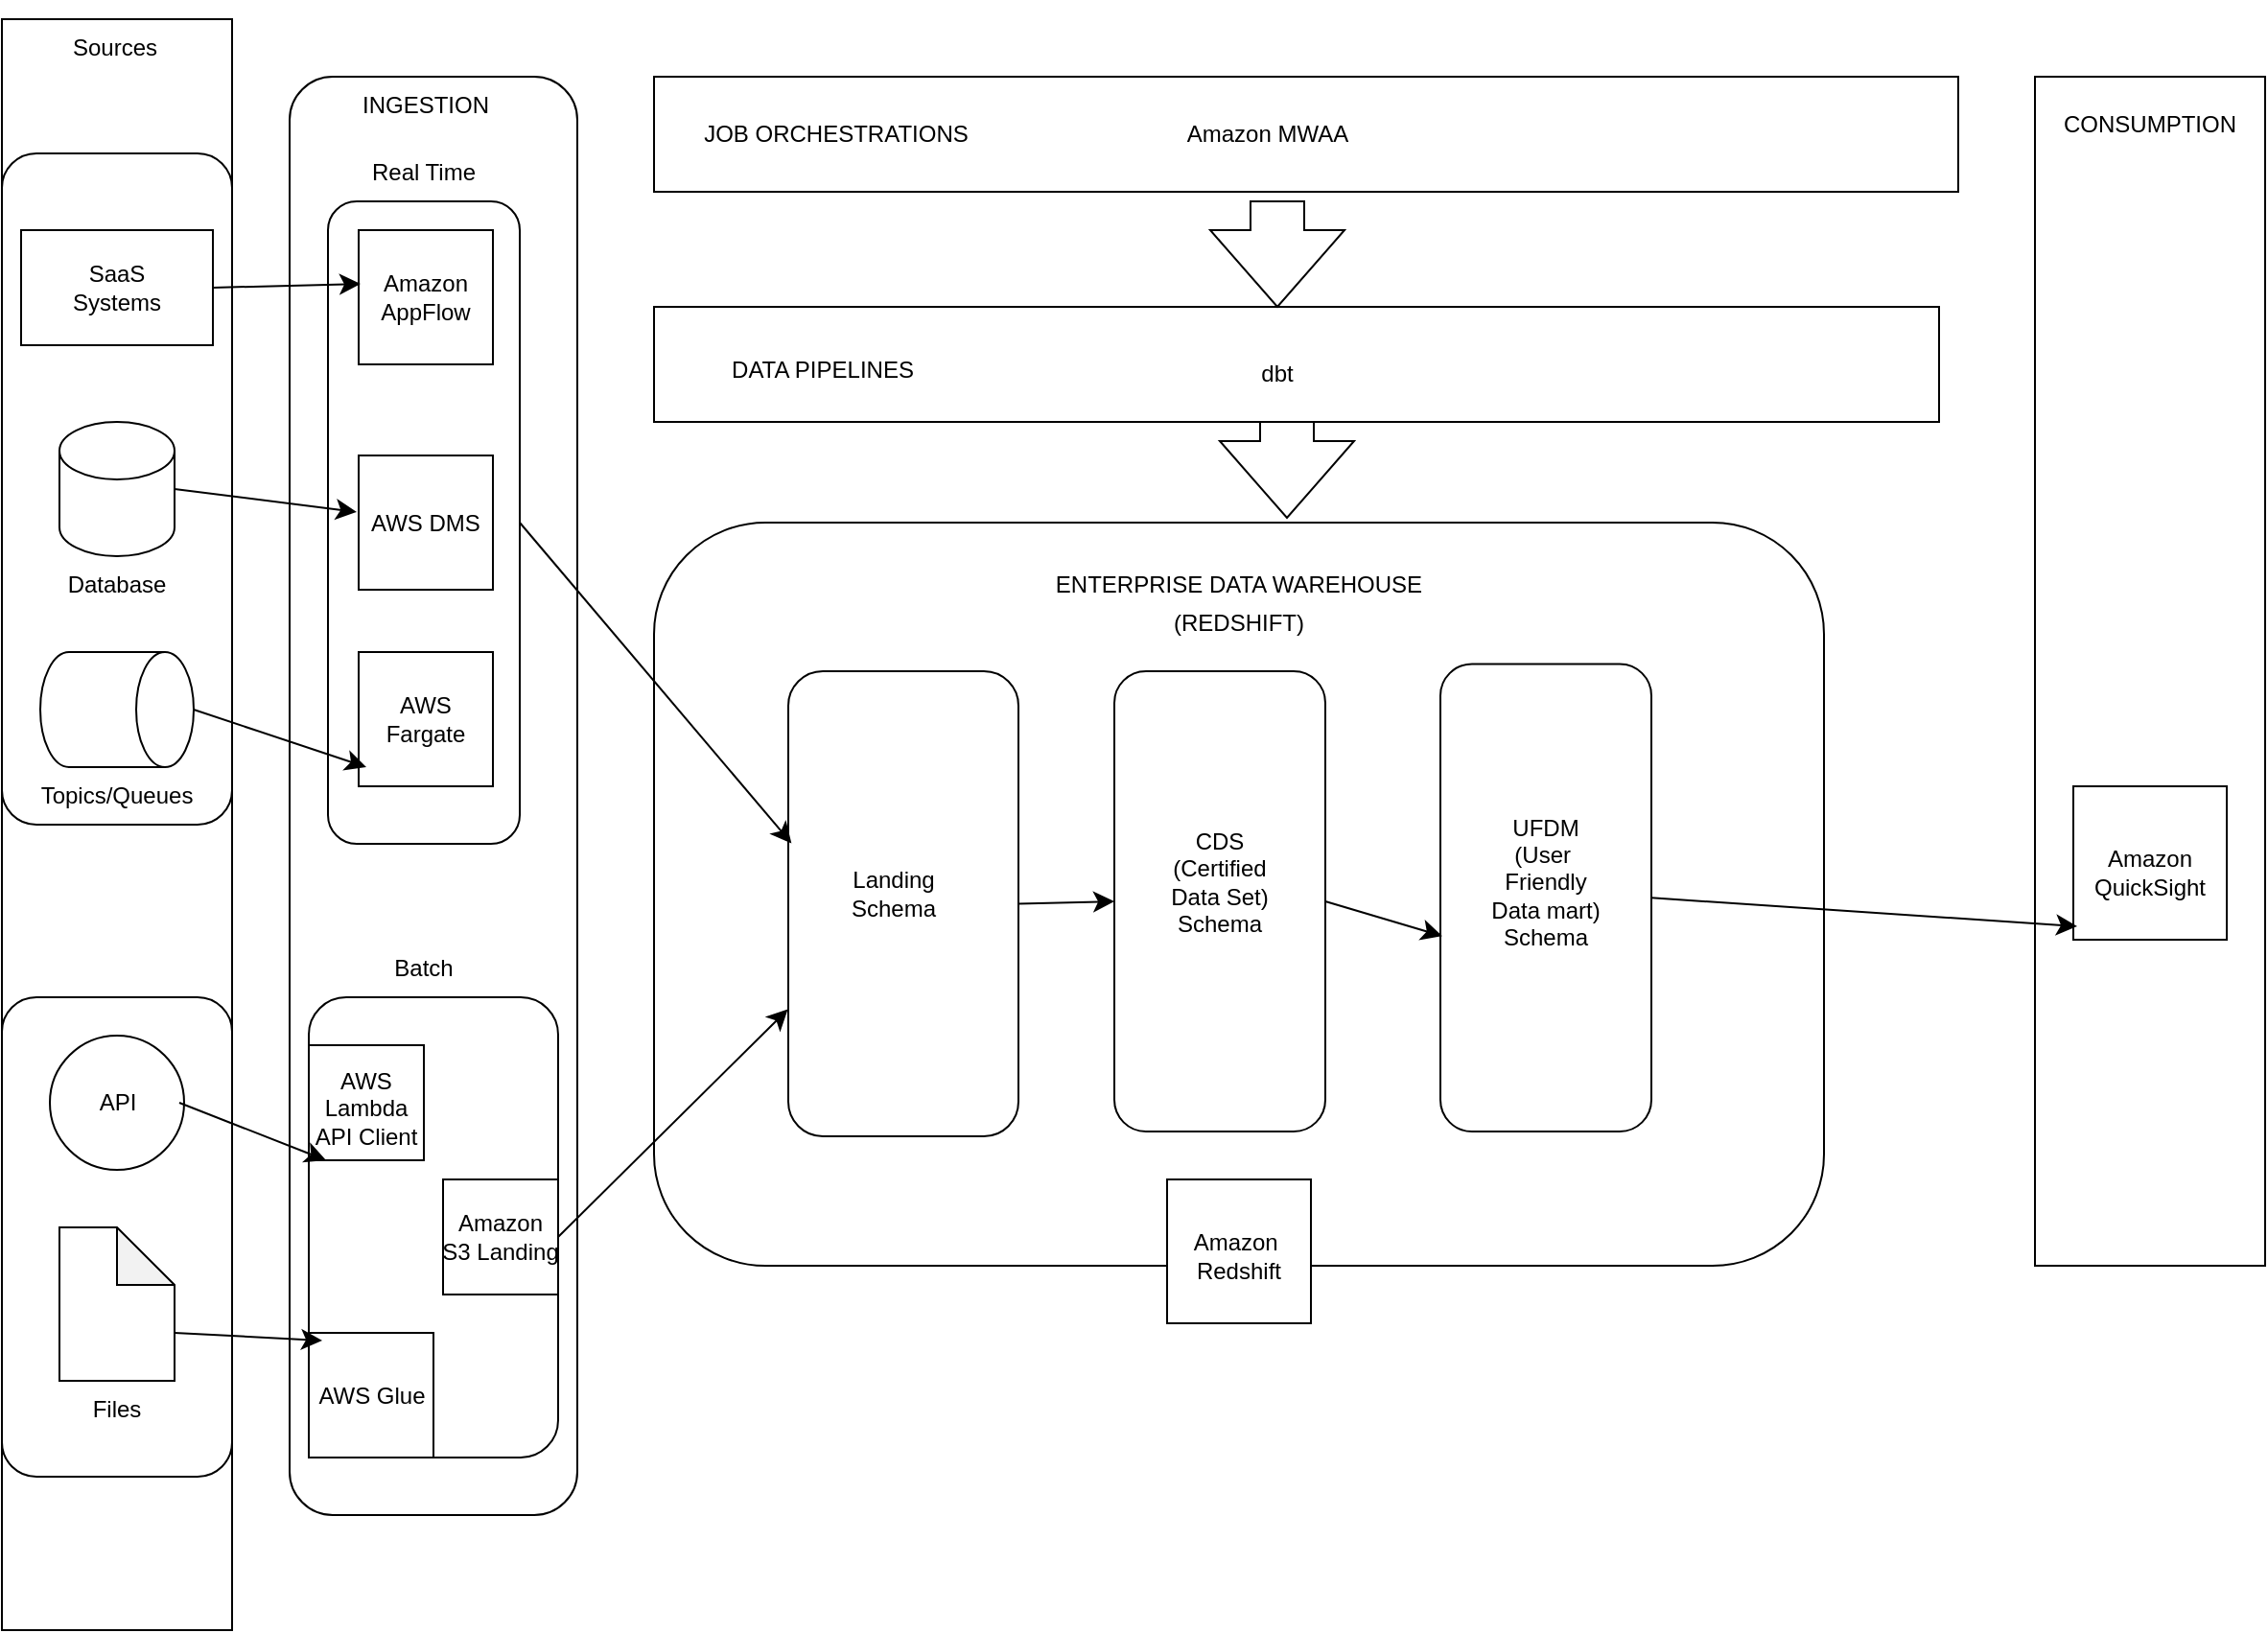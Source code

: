 <mxfile version="27.1.6" pages="2">
  <diagram name="Page-1" id="iT3RzEeXx9VW5VFDdUh9">
    <mxGraphModel dx="921" dy="753" grid="1" gridSize="10" guides="1" tooltips="1" connect="1" arrows="1" fold="1" page="1" pageScale="1" pageWidth="1169" pageHeight="827" math="0" shadow="0">
      <root>
        <mxCell id="0" />
        <mxCell id="1" parent="0" />
        <mxCell id="P7UQA2KAWYmOm_r0wVQN-2" value="" style="rounded=0;whiteSpace=wrap;html=1;direction=south;" parent="1" vertex="1">
          <mxGeometry x="20" y="30" width="120" height="840" as="geometry" />
        </mxCell>
        <mxCell id="P7UQA2KAWYmOm_r0wVQN-4" value="" style="whiteSpace=wrap;html=1;" parent="1" vertex="1">
          <mxGeometry x="20" y="140" width="120" height="60" as="geometry" />
        </mxCell>
        <mxCell id="P7UQA2KAWYmOm_r0wVQN-5" value="" style="rounded=1;whiteSpace=wrap;html=1;" parent="1" vertex="1">
          <mxGeometry x="20" y="100" width="120" height="350" as="geometry" />
        </mxCell>
        <mxCell id="P7UQA2KAWYmOm_r0wVQN-7" value="" style="rounded=1;whiteSpace=wrap;html=1;" parent="1" vertex="1">
          <mxGeometry x="20" y="540" width="120" height="250" as="geometry" />
        </mxCell>
        <mxCell id="P7UQA2KAWYmOm_r0wVQN-8" value="" style="shape=cylinder3;whiteSpace=wrap;html=1;boundedLbl=1;backgroundOutline=1;size=15;" parent="1" vertex="1">
          <mxGeometry x="50" y="240" width="60" height="70" as="geometry" />
        </mxCell>
        <mxCell id="P7UQA2KAWYmOm_r0wVQN-9" value="" style="rounded=0;whiteSpace=wrap;html=1;" parent="1" vertex="1">
          <mxGeometry x="30" y="140" width="100" height="60" as="geometry" />
        </mxCell>
        <mxCell id="P7UQA2KAWYmOm_r0wVQN-10" value="" style="shape=cylinder3;whiteSpace=wrap;html=1;boundedLbl=1;backgroundOutline=1;size=15;direction=south;" parent="1" vertex="1">
          <mxGeometry x="40" y="360" width="80" height="60" as="geometry" />
        </mxCell>
        <mxCell id="P7UQA2KAWYmOm_r0wVQN-12" value="SaaS&lt;div&gt;Systems&lt;/div&gt;" style="text;html=1;align=center;verticalAlign=middle;whiteSpace=wrap;rounded=0;" parent="1" vertex="1">
          <mxGeometry x="50" y="155" width="60" height="30" as="geometry" />
        </mxCell>
        <mxCell id="P7UQA2KAWYmOm_r0wVQN-13" value="Database" style="text;html=1;align=center;verticalAlign=middle;whiteSpace=wrap;rounded=0;" parent="1" vertex="1">
          <mxGeometry x="50" y="310" width="60" height="30" as="geometry" />
        </mxCell>
        <mxCell id="P7UQA2KAWYmOm_r0wVQN-14" value="Topics/Queues" style="text;html=1;align=center;verticalAlign=middle;whiteSpace=wrap;rounded=0;" parent="1" vertex="1">
          <mxGeometry x="50" y="420" width="60" height="30" as="geometry" />
        </mxCell>
        <mxCell id="P7UQA2KAWYmOm_r0wVQN-15" value="" style="ellipse;whiteSpace=wrap;html=1;aspect=fixed;" parent="1" vertex="1">
          <mxGeometry x="45" y="560" width="70" height="70" as="geometry" />
        </mxCell>
        <mxCell id="P7UQA2KAWYmOm_r0wVQN-16" value="API" style="text;html=1;align=center;verticalAlign=middle;whiteSpace=wrap;rounded=0;" parent="1" vertex="1">
          <mxGeometry x="47.5" y="577.5" width="65" height="35" as="geometry" />
        </mxCell>
        <mxCell id="P7UQA2KAWYmOm_r0wVQN-18" value="" style="shape=note;whiteSpace=wrap;html=1;backgroundOutline=1;darkOpacity=0.05;" parent="1" vertex="1">
          <mxGeometry x="50" y="660" width="60" height="80" as="geometry" />
        </mxCell>
        <mxCell id="P7UQA2KAWYmOm_r0wVQN-20" value="Files" style="text;html=1;align=center;verticalAlign=middle;whiteSpace=wrap;rounded=0;" parent="1" vertex="1">
          <mxGeometry x="50" y="740" width="60" height="30" as="geometry" />
        </mxCell>
        <mxCell id="P7UQA2KAWYmOm_r0wVQN-21" value="" style="rounded=1;whiteSpace=wrap;html=1;direction=south;" parent="1" vertex="1">
          <mxGeometry x="170" y="60" width="150" height="750" as="geometry" />
        </mxCell>
        <mxCell id="P7UQA2KAWYmOm_r0wVQN-22" value="Sources" style="text;html=1;align=center;verticalAlign=middle;whiteSpace=wrap;rounded=0;" parent="1" vertex="1">
          <mxGeometry x="43" y="20" width="72" height="50" as="geometry" />
        </mxCell>
        <mxCell id="P7UQA2KAWYmOm_r0wVQN-23" value="" style="rounded=1;whiteSpace=wrap;html=1;direction=south;" parent="1" vertex="1">
          <mxGeometry x="190" y="125" width="100" height="335" as="geometry" />
        </mxCell>
        <mxCell id="P7UQA2KAWYmOm_r0wVQN-24" value="" style="rounded=1;whiteSpace=wrap;html=1;direction=south;" parent="1" vertex="1">
          <mxGeometry x="180" y="540" width="130" height="240" as="geometry" />
        </mxCell>
        <mxCell id="P7UQA2KAWYmOm_r0wVQN-25" value="INGESTION" style="text;html=1;align=center;verticalAlign=middle;whiteSpace=wrap;rounded=0;" parent="1" vertex="1">
          <mxGeometry x="211" y="60" width="60" height="30" as="geometry" />
        </mxCell>
        <mxCell id="P7UQA2KAWYmOm_r0wVQN-26" value="Real Time" style="text;html=1;align=center;verticalAlign=middle;whiteSpace=wrap;rounded=0;" parent="1" vertex="1">
          <mxGeometry x="210" y="95" width="60" height="30" as="geometry" />
        </mxCell>
        <mxCell id="P7UQA2KAWYmOm_r0wVQN-28" value="" style="whiteSpace=wrap;html=1;aspect=fixed;" parent="1" vertex="1">
          <mxGeometry x="206" y="140" width="70" height="70" as="geometry" />
        </mxCell>
        <mxCell id="P7UQA2KAWYmOm_r0wVQN-31" value="" style="whiteSpace=wrap;html=1;aspect=fixed;" parent="1" vertex="1">
          <mxGeometry x="206" y="257.5" width="70" height="70" as="geometry" />
        </mxCell>
        <mxCell id="P7UQA2KAWYmOm_r0wVQN-32" value="" style="whiteSpace=wrap;html=1;aspect=fixed;" parent="1" vertex="1">
          <mxGeometry x="206" y="360" width="70" height="70" as="geometry" />
        </mxCell>
        <mxCell id="P7UQA2KAWYmOm_r0wVQN-33" value="Amazon&lt;div&gt;AppFlow&lt;/div&gt;" style="text;html=1;align=center;verticalAlign=middle;whiteSpace=wrap;rounded=0;" parent="1" vertex="1">
          <mxGeometry x="211" y="160" width="60" height="30" as="geometry" />
        </mxCell>
        <mxCell id="P7UQA2KAWYmOm_r0wVQN-36" value="AWS DMS" style="text;html=1;align=center;verticalAlign=middle;whiteSpace=wrap;rounded=0;" parent="1" vertex="1">
          <mxGeometry x="211" y="277.5" width="60" height="30" as="geometry" />
        </mxCell>
        <mxCell id="P7UQA2KAWYmOm_r0wVQN-37" value="AWS&lt;div&gt;Fargate&lt;/div&gt;" style="text;html=1;align=center;verticalAlign=middle;whiteSpace=wrap;rounded=0;" parent="1" vertex="1">
          <mxGeometry x="211" y="380" width="60" height="30" as="geometry" />
        </mxCell>
        <mxCell id="P7UQA2KAWYmOm_r0wVQN-41" value="" style="rounded=0;whiteSpace=wrap;html=1;" parent="1" vertex="1">
          <mxGeometry x="360" y="60" width="680" height="60" as="geometry" />
        </mxCell>
        <mxCell id="P7UQA2KAWYmOm_r0wVQN-44" value="" style="rounded=0;whiteSpace=wrap;html=1;" parent="1" vertex="1">
          <mxGeometry x="360" y="180" width="670" height="60" as="geometry" />
        </mxCell>
        <mxCell id="P7UQA2KAWYmOm_r0wVQN-46" value="" style="whiteSpace=wrap;html=1;aspect=fixed;" parent="1" vertex="1">
          <mxGeometry x="180" y="565" width="60" height="60" as="geometry" />
        </mxCell>
        <mxCell id="P7UQA2KAWYmOm_r0wVQN-47" value="" style="whiteSpace=wrap;html=1;aspect=fixed;" parent="1" vertex="1">
          <mxGeometry x="250" y="635" width="60" height="60" as="geometry" />
        </mxCell>
        <mxCell id="P7UQA2KAWYmOm_r0wVQN-48" value="" style="whiteSpace=wrap;html=1;aspect=fixed;" parent="1" vertex="1">
          <mxGeometry x="180" y="715" width="65" height="65" as="geometry" />
        </mxCell>
        <mxCell id="P7UQA2KAWYmOm_r0wVQN-49" value="AWS Lambda&lt;div&gt;API Client&lt;/div&gt;" style="text;html=1;align=center;verticalAlign=middle;whiteSpace=wrap;rounded=0;" parent="1" vertex="1">
          <mxGeometry x="180" y="582.5" width="60" height="30" as="geometry" />
        </mxCell>
        <mxCell id="P7UQA2KAWYmOm_r0wVQN-50" value="Amazon S3&amp;nbsp;&lt;span style=&quot;background-color: transparent; color: light-dark(rgb(0, 0, 0), rgb(255, 255, 255));&quot;&gt;Landing&lt;/span&gt;" style="text;html=1;align=center;verticalAlign=middle;whiteSpace=wrap;rounded=0;" parent="1" vertex="1">
          <mxGeometry x="250" y="650" width="60" height="30" as="geometry" />
        </mxCell>
        <mxCell id="P7UQA2KAWYmOm_r0wVQN-51" value="AWS Glue" style="text;html=1;align=center;verticalAlign=middle;whiteSpace=wrap;rounded=0;" parent="1" vertex="1">
          <mxGeometry x="182.5" y="732.5" width="60" height="30" as="geometry" />
        </mxCell>
        <mxCell id="P7UQA2KAWYmOm_r0wVQN-52" value="JOB ORCHESTRATIONS" style="text;html=1;align=center;verticalAlign=middle;whiteSpace=wrap;rounded=0;" parent="1" vertex="1">
          <mxGeometry x="370" y="75" width="170" height="30" as="geometry" />
        </mxCell>
        <mxCell id="P7UQA2KAWYmOm_r0wVQN-53" value="DATA PIPELINES" style="text;html=1;align=center;verticalAlign=middle;whiteSpace=wrap;rounded=0;" parent="1" vertex="1">
          <mxGeometry x="370" y="197.5" width="156" height="30" as="geometry" />
        </mxCell>
        <mxCell id="P7UQA2KAWYmOm_r0wVQN-54" value="Amazon MWAA" style="text;html=1;align=center;verticalAlign=middle;whiteSpace=wrap;rounded=0;" parent="1" vertex="1">
          <mxGeometry x="620" y="75" width="120" height="30" as="geometry" />
        </mxCell>
        <mxCell id="P7UQA2KAWYmOm_r0wVQN-55" value="dbt" style="text;html=1;align=center;verticalAlign=middle;whiteSpace=wrap;rounded=0;" parent="1" vertex="1">
          <mxGeometry x="655" y="200" width="60" height="30" as="geometry" />
        </mxCell>
        <mxCell id="P7UQA2KAWYmOm_r0wVQN-56" value="" style="rounded=1;whiteSpace=wrap;html=1;" parent="1" vertex="1">
          <mxGeometry x="360" y="292.5" width="610" height="387.5" as="geometry" />
        </mxCell>
        <mxCell id="P7UQA2KAWYmOm_r0wVQN-57" value="ENTERPRISE DATA WAREHOUSE" style="text;html=1;align=center;verticalAlign=middle;whiteSpace=wrap;rounded=0;" parent="1" vertex="1">
          <mxGeometry x="555" y="310" width="220" height="30" as="geometry" />
        </mxCell>
        <mxCell id="P7UQA2KAWYmOm_r0wVQN-58" value="(REDSHIFT)" style="text;html=1;align=center;verticalAlign=middle;whiteSpace=wrap;rounded=0;" parent="1" vertex="1">
          <mxGeometry x="620" y="330" width="90" height="30" as="geometry" />
        </mxCell>
        <mxCell id="P7UQA2KAWYmOm_r0wVQN-88" style="edgeStyle=none;curved=1;rounded=0;orthogonalLoop=1;jettySize=auto;html=1;exitX=1;exitY=0.5;exitDx=0;exitDy=0;entryX=0.5;entryY=1;entryDx=0;entryDy=0;fontSize=12;startSize=8;endSize=8;" parent="1" source="P7UQA2KAWYmOm_r0wVQN-59" target="P7UQA2KAWYmOm_r0wVQN-60" edge="1">
          <mxGeometry relative="1" as="geometry" />
        </mxCell>
        <mxCell id="P7UQA2KAWYmOm_r0wVQN-59" value="" style="rounded=1;whiteSpace=wrap;html=1;" parent="1" vertex="1">
          <mxGeometry x="430" y="370" width="120" height="242.5" as="geometry" />
        </mxCell>
        <mxCell id="P7UQA2KAWYmOm_r0wVQN-60" value="" style="rounded=1;whiteSpace=wrap;html=1;direction=south;" parent="1" vertex="1">
          <mxGeometry x="600" y="370" width="110" height="240" as="geometry" />
        </mxCell>
        <mxCell id="P7UQA2KAWYmOm_r0wVQN-61" value="" style="rounded=1;whiteSpace=wrap;html=1;" parent="1" vertex="1">
          <mxGeometry x="770" y="366.25" width="110" height="243.75" as="geometry" />
        </mxCell>
        <mxCell id="P7UQA2KAWYmOm_r0wVQN-62" value="Landing&lt;div&gt;Schema&lt;/div&gt;" style="text;html=1;align=center;verticalAlign=middle;whiteSpace=wrap;rounded=0;" parent="1" vertex="1">
          <mxGeometry x="440" y="446.25" width="90" height="80" as="geometry" />
        </mxCell>
        <mxCell id="P7UQA2KAWYmOm_r0wVQN-63" value="CDS&lt;div&gt;(Certified&lt;/div&gt;&lt;div&gt;Data Set)&lt;/div&gt;&lt;div&gt;Schema&lt;/div&gt;" style="text;html=1;align=center;verticalAlign=middle;whiteSpace=wrap;rounded=0;" parent="1" vertex="1">
          <mxGeometry x="620" y="450" width="70" height="60" as="geometry" />
        </mxCell>
        <mxCell id="P7UQA2KAWYmOm_r0wVQN-64" value="UFDM&lt;div&gt;(User&amp;nbsp;&lt;/div&gt;&lt;div&gt;Friendly&lt;/div&gt;&lt;div&gt;Data mart)&lt;/div&gt;&lt;div&gt;Schema&lt;/div&gt;" style="text;html=1;align=center;verticalAlign=middle;whiteSpace=wrap;rounded=0;" parent="1" vertex="1">
          <mxGeometry x="795" y="465" width="60" height="30" as="geometry" />
        </mxCell>
        <mxCell id="P7UQA2KAWYmOm_r0wVQN-65" value="" style="whiteSpace=wrap;html=1;aspect=fixed;" parent="1" vertex="1">
          <mxGeometry x="627.5" y="635" width="75" height="75" as="geometry" />
        </mxCell>
        <mxCell id="P7UQA2KAWYmOm_r0wVQN-66" value="Amazon&amp;nbsp;&lt;div&gt;Redshift&lt;/div&gt;" style="text;html=1;align=center;verticalAlign=middle;whiteSpace=wrap;rounded=0;" parent="1" vertex="1">
          <mxGeometry x="635" y="660" width="60" height="30" as="geometry" />
        </mxCell>
        <mxCell id="P7UQA2KAWYmOm_r0wVQN-67" value="" style="rounded=0;whiteSpace=wrap;html=1;" parent="1" vertex="1">
          <mxGeometry x="1080" y="60" width="120" height="620" as="geometry" />
        </mxCell>
        <mxCell id="P7UQA2KAWYmOm_r0wVQN-68" value="CONSUMPTION" style="text;html=1;align=center;verticalAlign=middle;whiteSpace=wrap;rounded=0;" parent="1" vertex="1">
          <mxGeometry x="1110" y="70" width="60" height="30" as="geometry" />
        </mxCell>
        <mxCell id="P7UQA2KAWYmOm_r0wVQN-69" value="" style="whiteSpace=wrap;html=1;aspect=fixed;" parent="1" vertex="1">
          <mxGeometry x="1100" y="430" width="80" height="80" as="geometry" />
        </mxCell>
        <mxCell id="P7UQA2KAWYmOm_r0wVQN-70" value="Amazon&lt;div&gt;QuickSight&lt;/div&gt;" style="text;html=1;align=center;verticalAlign=middle;whiteSpace=wrap;rounded=0;" parent="1" vertex="1">
          <mxGeometry x="1100" y="460" width="80" height="30" as="geometry" />
        </mxCell>
        <mxCell id="P7UQA2KAWYmOm_r0wVQN-71" value="" style="html=1;shadow=0;dashed=0;align=center;verticalAlign=middle;shape=mxgraph.arrows2.arrow;dy=0.6;dx=40;notch=0;direction=south;" parent="1" vertex="1">
          <mxGeometry x="650" y="125" width="70" height="55" as="geometry" />
        </mxCell>
        <mxCell id="P7UQA2KAWYmOm_r0wVQN-73" value="" style="html=1;shadow=0;dashed=0;align=center;verticalAlign=middle;shape=mxgraph.arrows2.arrow;dy=0.6;dx=40;notch=0;direction=south;" parent="1" vertex="1">
          <mxGeometry x="655" y="240" width="70" height="50" as="geometry" />
        </mxCell>
        <mxCell id="P7UQA2KAWYmOm_r0wVQN-74" style="edgeStyle=none;curved=1;rounded=0;orthogonalLoop=1;jettySize=auto;html=1;exitX=1;exitY=0.5;exitDx=0;exitDy=0;entryX=0.014;entryY=0.4;entryDx=0;entryDy=0;entryPerimeter=0;fontSize=12;startSize=8;endSize=8;" parent="1" source="P7UQA2KAWYmOm_r0wVQN-9" target="P7UQA2KAWYmOm_r0wVQN-28" edge="1">
          <mxGeometry relative="1" as="geometry" />
        </mxCell>
        <mxCell id="P7UQA2KAWYmOm_r0wVQN-77" style="edgeStyle=none;curved=1;rounded=0;orthogonalLoop=1;jettySize=auto;html=1;exitX=1;exitY=0.5;exitDx=0;exitDy=0;exitPerimeter=0;entryX=-0.014;entryY=0.421;entryDx=0;entryDy=0;entryPerimeter=0;fontSize=12;startSize=8;endSize=8;" parent="1" source="P7UQA2KAWYmOm_r0wVQN-8" target="P7UQA2KAWYmOm_r0wVQN-31" edge="1">
          <mxGeometry relative="1" as="geometry" />
        </mxCell>
        <mxCell id="P7UQA2KAWYmOm_r0wVQN-80" style="edgeStyle=none;curved=1;rounded=0;orthogonalLoop=1;jettySize=auto;html=1;exitX=0.5;exitY=0;exitDx=0;exitDy=0;exitPerimeter=0;entryX=0.057;entryY=0.857;entryDx=0;entryDy=0;entryPerimeter=0;fontSize=12;startSize=8;endSize=8;" parent="1" source="P7UQA2KAWYmOm_r0wVQN-10" target="P7UQA2KAWYmOm_r0wVQN-32" edge="1">
          <mxGeometry relative="1" as="geometry" />
        </mxCell>
        <mxCell id="P7UQA2KAWYmOm_r0wVQN-81" style="edgeStyle=none;curved=1;rounded=0;orthogonalLoop=1;jettySize=auto;html=1;exitX=1;exitY=0.5;exitDx=0;exitDy=0;entryX=0.15;entryY=1;entryDx=0;entryDy=0;entryPerimeter=0;fontSize=12;startSize=8;endSize=8;" parent="1" source="P7UQA2KAWYmOm_r0wVQN-16" target="P7UQA2KAWYmOm_r0wVQN-46" edge="1">
          <mxGeometry relative="1" as="geometry" />
        </mxCell>
        <mxCell id="P7UQA2KAWYmOm_r0wVQN-82" style="edgeStyle=none;curved=1;rounded=0;orthogonalLoop=1;jettySize=auto;html=1;exitX=0;exitY=0;exitDx=60;exitDy=55;exitPerimeter=0;entryX=0.108;entryY=0.062;entryDx=0;entryDy=0;entryPerimeter=0;fontSize=12;startSize=8;endSize=8;" parent="1" source="P7UQA2KAWYmOm_r0wVQN-18" target="P7UQA2KAWYmOm_r0wVQN-48" edge="1">
          <mxGeometry relative="1" as="geometry" />
        </mxCell>
        <mxCell id="P7UQA2KAWYmOm_r0wVQN-83" value="Batch" style="text;html=1;align=center;verticalAlign=middle;whiteSpace=wrap;rounded=0;" parent="1" vertex="1">
          <mxGeometry x="210" y="510" width="60" height="30" as="geometry" />
        </mxCell>
        <mxCell id="P7UQA2KAWYmOm_r0wVQN-86" style="edgeStyle=none;curved=1;rounded=0;orthogonalLoop=1;jettySize=auto;html=1;exitX=1;exitY=0.5;exitDx=0;exitDy=0;entryX=0.025;entryY=0.913;entryDx=0;entryDy=0;entryPerimeter=0;fontSize=12;startSize=8;endSize=8;" parent="1" source="P7UQA2KAWYmOm_r0wVQN-61" target="P7UQA2KAWYmOm_r0wVQN-69" edge="1">
          <mxGeometry relative="1" as="geometry" />
        </mxCell>
        <mxCell id="P7UQA2KAWYmOm_r0wVQN-87" style="edgeStyle=none;curved=1;rounded=0;orthogonalLoop=1;jettySize=auto;html=1;exitX=0.5;exitY=0;exitDx=0;exitDy=0;entryX=0.009;entryY=0.582;entryDx=0;entryDy=0;entryPerimeter=0;fontSize=12;startSize=8;endSize=8;" parent="1" source="P7UQA2KAWYmOm_r0wVQN-60" target="P7UQA2KAWYmOm_r0wVQN-61" edge="1">
          <mxGeometry relative="1" as="geometry" />
        </mxCell>
        <mxCell id="P7UQA2KAWYmOm_r0wVQN-90" style="edgeStyle=none;curved=1;rounded=0;orthogonalLoop=1;jettySize=auto;html=1;exitX=1;exitY=0.5;exitDx=0;exitDy=0;entryX=-0.002;entryY=0.727;entryDx=0;entryDy=0;entryPerimeter=0;fontSize=12;startSize=8;endSize=8;" parent="1" source="P7UQA2KAWYmOm_r0wVQN-50" target="P7UQA2KAWYmOm_r0wVQN-59" edge="1">
          <mxGeometry relative="1" as="geometry" />
        </mxCell>
        <mxCell id="P7UQA2KAWYmOm_r0wVQN-91" style="edgeStyle=none;curved=1;rounded=0;orthogonalLoop=1;jettySize=auto;html=1;exitX=0.5;exitY=0;exitDx=0;exitDy=0;entryX=0.014;entryY=0.37;entryDx=0;entryDy=0;entryPerimeter=0;fontSize=12;startSize=8;endSize=8;" parent="1" source="P7UQA2KAWYmOm_r0wVQN-23" target="P7UQA2KAWYmOm_r0wVQN-59" edge="1">
          <mxGeometry relative="1" as="geometry" />
        </mxCell>
      </root>
    </mxGraphModel>
  </diagram>
  <diagram id="bAHGwM8SDz6ife-2x0PP" name="Page-2">
    <mxGraphModel dx="2528" dy="2213" grid="1" gridSize="10" guides="1" tooltips="1" connect="1" arrows="1" fold="1" page="0" pageScale="1" pageWidth="1169" pageHeight="827" math="0" shadow="0">
      <root>
        <mxCell id="0" />
        <mxCell id="1" parent="0" />
        <mxCell id="9yW6cP3k6XNtZJr0AF5J-2" value="Deployment Workflow" style="text;html=1;align=center;verticalAlign=middle;whiteSpace=wrap;rounded=0;" vertex="1" parent="1">
          <mxGeometry x="-680" y="-550" width="150" height="50" as="geometry" />
        </mxCell>
        <mxCell id="9yW6cP3k6XNtZJr0AF5J-25" style="edgeStyle=none;curved=1;rounded=0;orthogonalLoop=1;jettySize=auto;html=1;exitX=1;exitY=0.5;exitDx=0;exitDy=0;entryX=0;entryY=0.5;entryDx=0;entryDy=0;fontSize=12;startSize=8;endSize=8;" edge="1" parent="1" source="9yW6cP3k6XNtZJr0AF5J-5" target="9yW6cP3k6XNtZJr0AF5J-8">
          <mxGeometry relative="1" as="geometry" />
        </mxCell>
        <mxCell id="9yW6cP3k6XNtZJr0AF5J-5" value="" style="rounded=1;whiteSpace=wrap;html=1;" vertex="1" parent="1">
          <mxGeometry x="-670" y="-490" width="120" height="60" as="geometry" />
        </mxCell>
        <mxCell id="9yW6cP3k6XNtZJr0AF5J-6" value="Development" style="text;html=1;align=center;verticalAlign=middle;whiteSpace=wrap;rounded=0;" vertex="1" parent="1">
          <mxGeometry x="-640" y="-475" width="60" height="30" as="geometry" />
        </mxCell>
        <mxCell id="9yW6cP3k6XNtZJr0AF5J-8" value="" style="rounded=1;whiteSpace=wrap;html=1;" vertex="1" parent="1">
          <mxGeometry x="-500" y="-490" width="110" height="60" as="geometry" />
        </mxCell>
        <mxCell id="9yW6cP3k6XNtZJr0AF5J-9" value="PR -&amp;gt; UAT" style="text;html=1;align=center;verticalAlign=middle;whiteSpace=wrap;rounded=0;" vertex="1" parent="1">
          <mxGeometry x="-480" y="-475" width="60" height="30" as="geometry" />
        </mxCell>
        <mxCell id="9yW6cP3k6XNtZJr0AF5J-27" style="edgeStyle=none;curved=1;rounded=0;orthogonalLoop=1;jettySize=auto;html=1;exitX=1;exitY=0;exitDx=0;exitDy=0;entryX=0;entryY=0.75;entryDx=0;entryDy=0;fontSize=12;startSize=8;endSize=8;" edge="1" parent="1" source="9yW6cP3k6XNtZJr0AF5J-10" target="9yW6cP3k6XNtZJr0AF5J-13">
          <mxGeometry relative="1" as="geometry" />
        </mxCell>
        <mxCell id="9yW6cP3k6XNtZJr0AF5J-10" value="" style="rounded=1;whiteSpace=wrap;html=1;" vertex="1" parent="1">
          <mxGeometry x="-480" y="-380" width="120" height="130" as="geometry" />
        </mxCell>
        <mxCell id="9yW6cP3k6XNtZJr0AF5J-11" value="- CI Job&lt;div&gt;- Data-diff report in PR&lt;/div&gt;&lt;div&gt;-Manual Approval&lt;/div&gt;" style="text;html=1;align=center;verticalAlign=middle;whiteSpace=wrap;rounded=0;" vertex="1" parent="1">
          <mxGeometry x="-475" y="-330" width="110" height="30" as="geometry" />
        </mxCell>
        <mxCell id="9yW6cP3k6XNtZJr0AF5J-28" style="edgeStyle=none;curved=1;rounded=0;orthogonalLoop=1;jettySize=auto;html=1;exitX=1;exitY=0.5;exitDx=0;exitDy=0;entryX=0;entryY=0.5;entryDx=0;entryDy=0;fontSize=12;startSize=8;endSize=8;" edge="1" parent="1" source="9yW6cP3k6XNtZJr0AF5J-13" target="9yW6cP3k6XNtZJr0AF5J-14">
          <mxGeometry relative="1" as="geometry" />
        </mxCell>
        <mxCell id="9yW6cP3k6XNtZJr0AF5J-13" value="" style="rounded=1;whiteSpace=wrap;html=1;" vertex="1" parent="1">
          <mxGeometry x="-300" y="-490" width="120" height="60" as="geometry" />
        </mxCell>
        <mxCell id="9yW6cP3k6XNtZJr0AF5J-14" value="" style="rounded=1;whiteSpace=wrap;html=1;" vertex="1" parent="1">
          <mxGeometry x="-110" y="-490" width="120" height="60" as="geometry" />
        </mxCell>
        <mxCell id="9yW6cP3k6XNtZJr0AF5J-30" style="edgeStyle=none;curved=1;rounded=0;orthogonalLoop=1;jettySize=auto;html=1;exitX=1;exitY=0;exitDx=0;exitDy=0;entryX=0;entryY=1;entryDx=0;entryDy=0;fontSize=12;startSize=8;endSize=8;" edge="1" parent="1" source="9yW6cP3k6XNtZJr0AF5J-15" target="9yW6cP3k6XNtZJr0AF5J-17">
          <mxGeometry relative="1" as="geometry" />
        </mxCell>
        <mxCell id="9yW6cP3k6XNtZJr0AF5J-15" value="" style="rounded=1;whiteSpace=wrap;html=1;" vertex="1" parent="1">
          <mxGeometry x="-30" y="-380" width="120" height="130" as="geometry" />
        </mxCell>
        <mxCell id="9yW6cP3k6XNtZJr0AF5J-16" value="- CI Job&lt;div&gt;- Data-diff report in PR&lt;/div&gt;&lt;div&gt;-Manual Approval&lt;/div&gt;" style="text;html=1;align=center;verticalAlign=middle;whiteSpace=wrap;rounded=0;" vertex="1" parent="1">
          <mxGeometry x="-25" y="-330" width="110" height="30" as="geometry" />
        </mxCell>
        <mxCell id="9yW6cP3k6XNtZJr0AF5J-17" value="" style="rounded=1;whiteSpace=wrap;html=1;" vertex="1" parent="1">
          <mxGeometry x="140" y="-490" width="110" height="60" as="geometry" />
        </mxCell>
        <mxCell id="9yW6cP3k6XNtZJr0AF5J-18" value="" style="rounded=1;whiteSpace=wrap;html=1;" vertex="1" parent="1">
          <mxGeometry x="320" y="-490" width="110" height="60" as="geometry" />
        </mxCell>
        <mxCell id="9yW6cP3k6XNtZJr0AF5J-19" value="" style="rounded=1;whiteSpace=wrap;html=1;" vertex="1" parent="1">
          <mxGeometry x="510" y="-490" width="110" height="60" as="geometry" />
        </mxCell>
        <mxCell id="9yW6cP3k6XNtZJr0AF5J-20" value="Merge into&lt;div&gt;Main&lt;/div&gt;" style="text;html=1;align=center;verticalAlign=middle;whiteSpace=wrap;rounded=0;" vertex="1" parent="1">
          <mxGeometry x="-295" y="-475" width="110" height="30" as="geometry" />
        </mxCell>
        <mxCell id="9yW6cP3k6XNtZJr0AF5J-21" value="PR -&amp;gt; Main" style="text;html=1;align=center;verticalAlign=middle;whiteSpace=wrap;rounded=0;" vertex="1" parent="1">
          <mxGeometry x="-85" y="-475" width="70" height="30" as="geometry" />
        </mxCell>
        <mxCell id="9yW6cP3k6XNtZJr0AF5J-31" style="edgeStyle=none;curved=1;rounded=0;orthogonalLoop=1;jettySize=auto;html=1;exitX=1;exitY=0.5;exitDx=0;exitDy=0;entryX=0;entryY=0.5;entryDx=0;entryDy=0;fontSize=12;startSize=8;endSize=8;" edge="1" parent="1" source="9yW6cP3k6XNtZJr0AF5J-22" target="9yW6cP3k6XNtZJr0AF5J-23">
          <mxGeometry relative="1" as="geometry" />
        </mxCell>
        <mxCell id="9yW6cP3k6XNtZJr0AF5J-22" value="Merge into&lt;div&gt;Main&lt;/div&gt;" style="text;html=1;align=center;verticalAlign=middle;whiteSpace=wrap;rounded=0;" vertex="1" parent="1">
          <mxGeometry x="140" y="-475" width="110" height="30" as="geometry" />
        </mxCell>
        <mxCell id="9yW6cP3k6XNtZJr0AF5J-32" style="edgeStyle=none;curved=1;rounded=0;orthogonalLoop=1;jettySize=auto;html=1;exitX=1;exitY=0.5;exitDx=0;exitDy=0;entryX=0;entryY=0.5;entryDx=0;entryDy=0;fontSize=12;startSize=8;endSize=8;" edge="1" parent="1" source="9yW6cP3k6XNtZJr0AF5J-23" target="9yW6cP3k6XNtZJr0AF5J-24">
          <mxGeometry relative="1" as="geometry" />
        </mxCell>
        <mxCell id="9yW6cP3k6XNtZJr0AF5J-23" value="CD Job" style="text;html=1;align=center;verticalAlign=middle;whiteSpace=wrap;rounded=0;" vertex="1" parent="1">
          <mxGeometry x="320" y="-475" width="110" height="30" as="geometry" />
        </mxCell>
        <mxCell id="9yW6cP3k6XNtZJr0AF5J-24" value="Nightly Run" style="text;html=1;align=center;verticalAlign=middle;whiteSpace=wrap;rounded=0;" vertex="1" parent="1">
          <mxGeometry x="510" y="-475" width="110" height="30" as="geometry" />
        </mxCell>
        <mxCell id="9yW6cP3k6XNtZJr0AF5J-26" style="edgeStyle=none;curved=1;rounded=0;orthogonalLoop=1;jettySize=auto;html=1;exitX=0.5;exitY=1;exitDx=0;exitDy=0;entryX=0.308;entryY=0.008;entryDx=0;entryDy=0;entryPerimeter=0;fontSize=12;startSize=8;endSize=8;" edge="1" parent="1" source="9yW6cP3k6XNtZJr0AF5J-8" target="9yW6cP3k6XNtZJr0AF5J-10">
          <mxGeometry relative="1" as="geometry" />
        </mxCell>
        <mxCell id="9yW6cP3k6XNtZJr0AF5J-29" style="edgeStyle=none;curved=1;rounded=0;orthogonalLoop=1;jettySize=auto;html=1;exitX=0.75;exitY=1;exitDx=0;exitDy=0;entryX=0.1;entryY=0.031;entryDx=0;entryDy=0;entryPerimeter=0;fontSize=12;startSize=8;endSize=8;" edge="1" parent="1" source="9yW6cP3k6XNtZJr0AF5J-14" target="9yW6cP3k6XNtZJr0AF5J-15">
          <mxGeometry relative="1" as="geometry" />
        </mxCell>
        <mxCell id="9yW6cP3k6XNtZJr0AF5J-33" value="Code Review" style="text;html=1;align=center;verticalAlign=middle;whiteSpace=wrap;rounded=0;" vertex="1" parent="1">
          <mxGeometry x="-495" y="-260" width="150" height="50" as="geometry" />
        </mxCell>
        <mxCell id="9yW6cP3k6XNtZJr0AF5J-34" value="Integration test" style="text;html=1;align=center;verticalAlign=middle;whiteSpace=wrap;rounded=0;" vertex="1" parent="1">
          <mxGeometry x="-45" y="-260" width="150" height="50" as="geometry" />
        </mxCell>
        <mxCell id="9yW6cP3k6XNtZJr0AF5J-36" value="Detailed Deployment Workflow" style="text;html=1;align=center;verticalAlign=middle;whiteSpace=wrap;rounded=0;" vertex="1" parent="1">
          <mxGeometry x="-670" y="-170" width="190" height="50" as="geometry" />
        </mxCell>
        <mxCell id="9yW6cP3k6XNtZJr0AF5J-37" value="" style="rounded=0;whiteSpace=wrap;html=1;" vertex="1" parent="1">
          <mxGeometry x="-660" y="-120" width="1290" height="130" as="geometry" />
        </mxCell>
        <mxCell id="9yW6cP3k6XNtZJr0AF5J-40" value="Snowflake Schemas" style="text;html=1;align=center;verticalAlign=middle;whiteSpace=wrap;rounded=0;" vertex="1" parent="1">
          <mxGeometry x="-665" y="-130" width="190" height="50" as="geometry" />
        </mxCell>
        <mxCell id="9yW6cP3k6XNtZJr0AF5J-41" value="" style="shape=cylinder3;whiteSpace=wrap;html=1;boundedLbl=1;backgroundOutline=1;size=15;" vertex="1" parent="1">
          <mxGeometry x="-600" y="-89" width="80" height="70" as="geometry" />
        </mxCell>
        <mxCell id="9yW6cP3k6XNtZJr0AF5J-42" value="" style="shape=cylinder3;whiteSpace=wrap;html=1;boundedLbl=1;backgroundOutline=1;size=15;" vertex="1" parent="1">
          <mxGeometry x="-25" y="-90" width="80" height="70" as="geometry" />
        </mxCell>
        <mxCell id="9yW6cP3k6XNtZJr0AF5J-43" value="" style="shape=cylinder3;whiteSpace=wrap;html=1;boundedLbl=1;backgroundOutline=1;size=15;" vertex="1" parent="1">
          <mxGeometry x="410" y="-90" width="80" height="70" as="geometry" />
        </mxCell>
        <mxCell id="9yW6cP3k6XNtZJr0AF5J-44" value="dbt Cloud" style="text;html=1;align=center;verticalAlign=middle;whiteSpace=wrap;rounded=0;" vertex="1" parent="1">
          <mxGeometry x="-40" y="90" width="120" height="60" as="geometry" />
        </mxCell>
        <mxCell id="9yW6cP3k6XNtZJr0AF5J-45" value="dbt_dev" style="text;html=1;align=center;verticalAlign=middle;whiteSpace=wrap;rounded=0;" vertex="1" parent="1">
          <mxGeometry x="-590" y="-60" width="60" height="30" as="geometry" />
        </mxCell>
        <mxCell id="9yW6cP3k6XNtZJr0AF5J-46" value="dbt" style="text;html=1;align=center;verticalAlign=middle;whiteSpace=wrap;rounded=0;" vertex="1" parent="1">
          <mxGeometry x="420" y="-60" width="60" height="30" as="geometry" />
        </mxCell>
        <mxCell id="9yW6cP3k6XNtZJr0AF5J-47" value="dbt_cloud_pr" style="text;html=1;align=center;verticalAlign=middle;whiteSpace=wrap;rounded=0;" vertex="1" parent="1">
          <mxGeometry x="-15" y="-60" width="60" height="30" as="geometry" />
        </mxCell>
        <mxCell id="9yW6cP3k6XNtZJr0AF5J-48" value="staging" style="text;html=1;align=center;verticalAlign=middle;whiteSpace=wrap;rounded=0;" vertex="1" parent="1">
          <mxGeometry x="-15" y="-20" width="60" height="30" as="geometry" />
        </mxCell>
        <mxCell id="9yW6cP3k6XNtZJr0AF5J-49" value="development" style="text;html=1;align=center;verticalAlign=middle;whiteSpace=wrap;rounded=0;" vertex="1" parent="1">
          <mxGeometry x="-590" y="-20" width="60" height="30" as="geometry" />
        </mxCell>
        <mxCell id="9yW6cP3k6XNtZJr0AF5J-50" value="production" style="text;html=1;align=center;verticalAlign=middle;whiteSpace=wrap;rounded=0;" vertex="1" parent="1">
          <mxGeometry x="420" y="-20" width="60" height="30" as="geometry" />
        </mxCell>
        <mxCell id="9yW6cP3k6XNtZJr0AF5J-51" value="" style="rounded=0;whiteSpace=wrap;html=1;" vertex="1" parent="1">
          <mxGeometry x="-50" y="80" width="680" height="180" as="geometry" />
        </mxCell>
        <mxCell id="9yW6cP3k6XNtZJr0AF5J-53" value="dbt Cloud" style="text;html=1;align=center;verticalAlign=middle;whiteSpace=wrap;rounded=0;" vertex="1" parent="1">
          <mxGeometry x="-65" y="80" width="150" height="50" as="geometry" />
        </mxCell>
        <mxCell id="9yW6cP3k6XNtZJr0AF5J-84" style="edgeStyle=none;curved=1;rounded=0;orthogonalLoop=1;jettySize=auto;html=1;exitX=0.5;exitY=1;exitDx=0;exitDy=0;entryX=0.75;entryY=0;entryDx=0;entryDy=0;fontSize=12;startSize=8;endSize=8;" edge="1" parent="1" source="9yW6cP3k6XNtZJr0AF5J-54" target="9yW6cP3k6XNtZJr0AF5J-70">
          <mxGeometry relative="1" as="geometry" />
        </mxCell>
        <mxCell id="9yW6cP3k6XNtZJr0AF5J-54" value="" style="rounded=1;whiteSpace=wrap;html=1;" vertex="1" parent="1">
          <mxGeometry x="-25" y="140" width="110" height="60" as="geometry" />
        </mxCell>
        <mxCell id="9yW6cP3k6XNtZJr0AF5J-85" style="edgeStyle=none;curved=1;rounded=0;orthogonalLoop=1;jettySize=auto;html=1;exitX=0.5;exitY=1;exitDx=0;exitDy=0;entryX=0.5;entryY=0;entryDx=0;entryDy=0;fontSize=12;startSize=8;endSize=8;" edge="1" parent="1" source="9yW6cP3k6XNtZJr0AF5J-55" target="9yW6cP3k6XNtZJr0AF5J-72">
          <mxGeometry relative="1" as="geometry" />
        </mxCell>
        <mxCell id="9yW6cP3k6XNtZJr0AF5J-55" value="" style="rounded=1;whiteSpace=wrap;html=1;" vertex="1" parent="1">
          <mxGeometry x="170" y="140" width="110" height="60" as="geometry" />
        </mxCell>
        <mxCell id="9yW6cP3k6XNtZJr0AF5J-90" style="edgeStyle=none;curved=1;rounded=0;orthogonalLoop=1;jettySize=auto;html=1;exitX=0.5;exitY=1;exitDx=0;exitDy=0;entryX=1;entryY=0.25;entryDx=0;entryDy=0;fontSize=12;startSize=8;endSize=8;" edge="1" parent="1" source="9yW6cP3k6XNtZJr0AF5J-56" target="9yW6cP3k6XNtZJr0AF5J-75">
          <mxGeometry relative="1" as="geometry" />
        </mxCell>
        <mxCell id="9yW6cP3k6XNtZJr0AF5J-56" value="" style="rounded=1;whiteSpace=wrap;html=1;fontStyle=1" vertex="1" parent="1">
          <mxGeometry x="350" y="140" width="110" height="60" as="geometry" />
        </mxCell>
        <mxCell id="9yW6cP3k6XNtZJr0AF5J-57" value="" style="rounded=1;whiteSpace=wrap;html=1;" vertex="1" parent="1">
          <mxGeometry x="520" y="140" width="110" height="60" as="geometry" />
        </mxCell>
        <mxCell id="9yW6cP3k6XNtZJr0AF5J-58" value="Slim CI Job&lt;div&gt;(dev branch)&lt;/div&gt;" style="text;html=1;align=center;verticalAlign=middle;whiteSpace=wrap;rounded=0;" vertex="1" parent="1">
          <mxGeometry x="-25" y="155" width="110" height="30" as="geometry" />
        </mxCell>
        <mxCell id="9yW6cP3k6XNtZJr0AF5J-62" style="edgeStyle=none;curved=1;rounded=0;orthogonalLoop=1;jettySize=auto;html=1;entryX=1;entryY=0.5;entryDx=0;entryDy=0;fontSize=12;startSize=8;endSize=8;" edge="1" parent="1" source="9yW6cP3k6XNtZJr0AF5J-58" target="9yW6cP3k6XNtZJr0AF5J-58">
          <mxGeometry relative="1" as="geometry" />
        </mxCell>
        <mxCell id="9yW6cP3k6XNtZJr0AF5J-87" style="edgeStyle=none;curved=1;rounded=0;orthogonalLoop=1;jettySize=auto;html=1;exitX=0;exitY=0.5;exitDx=0;exitDy=0;entryX=0.25;entryY=0;entryDx=0;entryDy=0;fontSize=12;startSize=8;endSize=8;" edge="1" parent="1" source="9yW6cP3k6XNtZJr0AF5J-63" target="9yW6cP3k6XNtZJr0AF5J-79">
          <mxGeometry relative="1" as="geometry" />
        </mxCell>
        <mxCell id="9yW6cP3k6XNtZJr0AF5J-63" value="Slim CI Job&lt;div&gt;(UAT branch)&lt;/div&gt;" style="text;html=1;align=center;verticalAlign=middle;whiteSpace=wrap;rounded=0;" vertex="1" parent="1">
          <mxGeometry x="170" y="155" width="110" height="30" as="geometry" />
        </mxCell>
        <mxCell id="9yW6cP3k6XNtZJr0AF5J-89" style="edgeStyle=none;curved=1;rounded=0;orthogonalLoop=1;jettySize=auto;html=1;exitX=1;exitY=0.75;exitDx=0;exitDy=0;entryX=0;entryY=0.75;entryDx=0;entryDy=0;fontSize=12;startSize=8;endSize=8;" edge="1" parent="1" source="9yW6cP3k6XNtZJr0AF5J-64" target="9yW6cP3k6XNtZJr0AF5J-65">
          <mxGeometry relative="1" as="geometry" />
        </mxCell>
        <mxCell id="9yW6cP3k6XNtZJr0AF5J-64" value="CD&lt;div&gt;(Merge Job)&lt;/div&gt;" style="text;html=1;align=center;verticalAlign=middle;whiteSpace=wrap;rounded=0;" vertex="1" parent="1">
          <mxGeometry x="350" y="155" width="110" height="30" as="geometry" />
        </mxCell>
        <mxCell id="9yW6cP3k6XNtZJr0AF5J-65" value="Nightly Run" style="text;html=1;align=center;verticalAlign=middle;whiteSpace=wrap;rounded=0;" vertex="1" parent="1">
          <mxGeometry x="520" y="155" width="110" height="30" as="geometry" />
        </mxCell>
        <mxCell id="9yW6cP3k6XNtZJr0AF5J-66" value="" style="rounded=1;whiteSpace=wrap;html=1;" vertex="1" parent="1">
          <mxGeometry x="-680" y="190" width="120" height="60" as="geometry" />
        </mxCell>
        <mxCell id="9yW6cP3k6XNtZJr0AF5J-67" value="" style="rounded=1;whiteSpace=wrap;html=1;" vertex="1" parent="1">
          <mxGeometry x="-500" y="190" width="120" height="60" as="geometry" />
        </mxCell>
        <mxCell id="9yW6cP3k6XNtZJr0AF5J-81" style="edgeStyle=none;curved=1;rounded=0;orthogonalLoop=1;jettySize=auto;html=1;exitX=1;exitY=0.5;exitDx=0;exitDy=0;entryX=0;entryY=0.5;entryDx=0;entryDy=0;fontSize=12;startSize=8;endSize=8;" edge="1" parent="1" source="9yW6cP3k6XNtZJr0AF5J-68" target="9yW6cP3k6XNtZJr0AF5J-69">
          <mxGeometry relative="1" as="geometry" />
        </mxCell>
        <mxCell id="9yW6cP3k6XNtZJr0AF5J-68" value="development" style="text;html=1;align=center;verticalAlign=middle;whiteSpace=wrap;rounded=0;" vertex="1" parent="1">
          <mxGeometry x="-680" y="205" width="120" height="35" as="geometry" />
        </mxCell>
        <mxCell id="9yW6cP3k6XNtZJr0AF5J-100" style="edgeStyle=none;curved=1;rounded=0;orthogonalLoop=1;jettySize=auto;html=1;exitX=0.5;exitY=0;exitDx=0;exitDy=0;entryX=0;entryY=0.75;entryDx=0;entryDy=0;fontSize=12;startSize=8;endSize=8;" edge="1" parent="1" source="9yW6cP3k6XNtZJr0AF5J-69" target="9yW6cP3k6XNtZJr0AF5J-58">
          <mxGeometry relative="1" as="geometry" />
        </mxCell>
        <mxCell id="9yW6cP3k6XNtZJr0AF5J-69" value="PR into UAT&lt;div&gt;(staging/release)&lt;/div&gt;" style="text;html=1;align=center;verticalAlign=middle;whiteSpace=wrap;rounded=0;" vertex="1" parent="1">
          <mxGeometry x="-495" y="196" width="110" height="48" as="geometry" />
        </mxCell>
        <mxCell id="9yW6cP3k6XNtZJr0AF5J-88" style="edgeStyle=none;curved=1;rounded=0;orthogonalLoop=1;jettySize=auto;html=1;exitX=0.5;exitY=1;exitDx=0;exitDy=0;entryX=0.5;entryY=0;entryDx=0;entryDy=0;fontSize=12;startSize=8;endSize=8;" edge="1" parent="1" source="9yW6cP3k6XNtZJr0AF5J-70" target="9yW6cP3k6XNtZJr0AF5J-76">
          <mxGeometry relative="1" as="geometry" />
        </mxCell>
        <mxCell id="9yW6cP3k6XNtZJr0AF5J-70" value="" style="rounded=1;whiteSpace=wrap;html=1;" vertex="1" parent="1">
          <mxGeometry x="-45" y="310" width="105" height="70" as="geometry" />
        </mxCell>
        <mxCell id="9yW6cP3k6XNtZJr0AF5J-71" value="dat-diff&lt;div&gt;between&lt;/div&gt;&lt;div&gt;stage + prod&lt;/div&gt;" style="text;html=1;align=center;verticalAlign=middle;whiteSpace=wrap;rounded=0;" vertex="1" parent="1">
          <mxGeometry x="-47.5" y="330" width="110" height="30" as="geometry" />
        </mxCell>
        <mxCell id="9yW6cP3k6XNtZJr0AF5J-86" style="edgeStyle=none;curved=1;rounded=0;orthogonalLoop=1;jettySize=auto;html=1;exitX=0.5;exitY=1;exitDx=0;exitDy=0;entryX=0.25;entryY=0;entryDx=0;entryDy=0;fontSize=12;startSize=8;endSize=8;" edge="1" parent="1" source="9yW6cP3k6XNtZJr0AF5J-72" target="9yW6cP3k6XNtZJr0AF5J-74">
          <mxGeometry relative="1" as="geometry" />
        </mxCell>
        <mxCell id="9yW6cP3k6XNtZJr0AF5J-72" value="" style="rounded=1;whiteSpace=wrap;html=1;" vertex="1" parent="1">
          <mxGeometry x="192.5" y="350" width="105" height="70" as="geometry" />
        </mxCell>
        <mxCell id="9yW6cP3k6XNtZJr0AF5J-73" value="dat-diff&lt;div&gt;between&lt;/div&gt;&lt;div&gt;stage + prod&lt;/div&gt;" style="text;html=1;align=center;verticalAlign=middle;whiteSpace=wrap;rounded=0;" vertex="1" parent="1">
          <mxGeometry x="190" y="370" width="110" height="30" as="geometry" />
        </mxCell>
        <mxCell id="9yW6cP3k6XNtZJr0AF5J-74" value="" style="rounded=1;whiteSpace=wrap;html=1;" vertex="1" parent="1">
          <mxGeometry x="240" y="500" width="110" height="60" as="geometry" />
        </mxCell>
        <mxCell id="9yW6cP3k6XNtZJr0AF5J-75" value="Merge into&lt;div&gt;Main&lt;/div&gt;" style="text;html=1;align=center;verticalAlign=middle;whiteSpace=wrap;rounded=0;" vertex="1" parent="1">
          <mxGeometry x="240" y="515" width="110" height="30" as="geometry" />
        </mxCell>
        <mxCell id="9yW6cP3k6XNtZJr0AF5J-76" value="" style="rounded=1;whiteSpace=wrap;html=1;" vertex="1" parent="1">
          <mxGeometry x="-47.5" y="650" width="110" height="60" as="geometry" />
        </mxCell>
        <mxCell id="9yW6cP3k6XNtZJr0AF5J-101" style="edgeStyle=none;curved=1;rounded=0;orthogonalLoop=1;jettySize=auto;html=1;exitX=1;exitY=0.5;exitDx=0;exitDy=0;entryX=0;entryY=0.5;entryDx=0;entryDy=0;fontSize=12;startSize=8;endSize=8;" edge="1" parent="1" source="9yW6cP3k6XNtZJr0AF5J-77" target="9yW6cP3k6XNtZJr0AF5J-79">
          <mxGeometry relative="1" as="geometry" />
        </mxCell>
        <mxCell id="9yW6cP3k6XNtZJr0AF5J-77" value="Merge into&lt;div&gt;UAT&lt;/div&gt;" style="text;html=1;align=center;verticalAlign=middle;whiteSpace=wrap;rounded=0;" vertex="1" parent="1">
          <mxGeometry x="-50" y="665" width="112.5" height="30" as="geometry" />
        </mxCell>
        <mxCell id="9yW6cP3k6XNtZJr0AF5J-78" value="" style="rounded=1;whiteSpace=wrap;html=1;" vertex="1" parent="1">
          <mxGeometry x="150" y="650" width="110" height="60" as="geometry" />
        </mxCell>
        <mxCell id="9yW6cP3k6XNtZJr0AF5J-79" value="PR into Main&lt;div&gt;(Production)&lt;/div&gt;" style="text;html=1;align=center;verticalAlign=middle;whiteSpace=wrap;rounded=0;" vertex="1" parent="1">
          <mxGeometry x="150" y="662.5" width="110" height="35" as="geometry" />
        </mxCell>
        <mxCell id="9yW6cP3k6XNtZJr0AF5J-92" value="" style="html=1;shadow=0;dashed=0;align=center;verticalAlign=middle;shape=mxgraph.arrows2.twoWayArrow;dy=0.65;dx=22;direction=south;" vertex="1" parent="1">
          <mxGeometry x="-10" y="10" width="60" height="80" as="geometry" />
        </mxCell>
        <mxCell id="9yW6cP3k6XNtZJr0AF5J-95" value="" style="html=1;shadow=0;dashed=0;align=center;verticalAlign=middle;shape=mxgraph.arrows2.twoWayArrow;dy=0.65;dx=22;direction=south;" vertex="1" parent="1">
          <mxGeometry x="150" y="10" width="60" height="80" as="geometry" />
        </mxCell>
        <mxCell id="9yW6cP3k6XNtZJr0AF5J-96" value="" style="html=1;shadow=0;dashed=0;align=center;verticalAlign=middle;shape=mxgraph.arrows2.twoWayArrow;dy=0.65;dx=22;direction=south;" vertex="1" parent="1">
          <mxGeometry x="430" y="10" width="60" height="80" as="geometry" />
        </mxCell>
        <mxCell id="9yW6cP3k6XNtZJr0AF5J-102" value="&lt;ul class=&quot;ul1&quot;&gt;&#xa;&lt;li class=&quot;li1&quot;&gt;﻿﻿Local development in development environment / branch&lt;/li&gt;&#xa;&lt;li class=&quot;li1&quot;&gt;﻿﻿Manual validation / testing&lt;/li&gt;&#xa;&lt;li class=&quot;li1&quot;&gt;﻿﻿data-diff&lt;/li&gt;&#xa;&lt;/ul&gt;" style="text;whiteSpace=wrap;html=1;" vertex="1" parent="1">
          <mxGeometry x="-710" y="270" width="200" height="150" as="geometry" />
        </mxCell>
        <mxCell id="9yW6cP3k6XNtZJr0AF5J-103" value="PR&#xa;Approved" style="text;whiteSpace=wrap;html=1;" vertex="1" parent="1">
          <mxGeometry x="10" y="460" width="80" height="50" as="geometry" />
        </mxCell>
        <mxCell id="9yW6cP3k6XNtZJr0AF5J-104" value="PR&#xa;Approved" style="text;whiteSpace=wrap;html=1;" vertex="1" parent="1">
          <mxGeometry x="280" y="430" width="80" height="50" as="geometry" />
        </mxCell>
        <mxCell id="9yW6cP3k6XNtZJr0AF5J-105" value="CD to&#xa;automatically deploy code changes + get instant feedback on latest build changes" style="text;whiteSpace=wrap;html=1;" vertex="1" parent="1">
          <mxGeometry x="480" y="350" width="100" height="50" as="geometry" />
        </mxCell>
        <mxCell id="9yW6cP3k6XNtZJr0AF5J-106" value="Note: CI/CD Jobs, data-diff reports, and PR schema builds are automatically triggered by PRs or&amp;nbsp;&lt;div&gt;merges&lt;/div&gt;" style="text;whiteSpace=wrap;html=1;" vertex="1" parent="1">
          <mxGeometry x="440" y="-350" width="200" height="100" as="geometry" />
        </mxCell>
      </root>
    </mxGraphModel>
  </diagram>
</mxfile>

